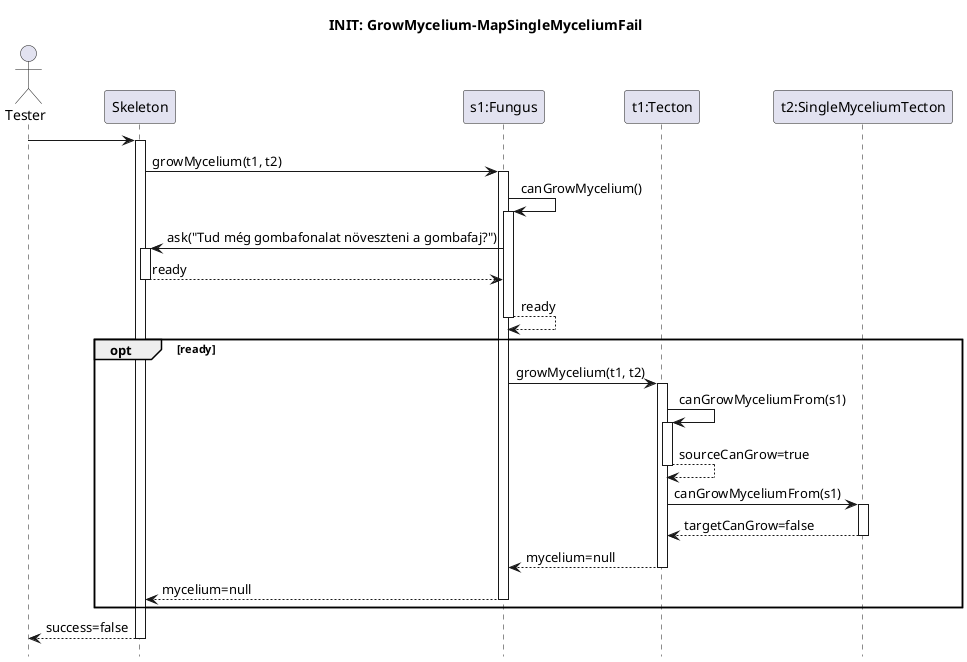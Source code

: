 @startuml grow-mycelium-success
hide footbox

title INIT: GrowMycelium-MapSingleMyceliumFail

actor Tester
participant Skeleton
participant "s1:Fungus" as species
participant "t1:Tecton" as source
participant "t2:SingleMyceliumTecton" as target

Tester -> Skeleton
activate Skeleton

Skeleton -> species : growMycelium(t1, t2)
activate species

species -> species : canGrowMycelium()
activate species

Skeleton <- species : ask("Tud még gombafonalat növeszteni a gombafaj?")
activate Skeleton
return ready

return ready

opt ready

    species -> source : growMycelium(t1, t2)
    activate source
        source -> source : canGrowMyceliumFrom(s1)
        activate source
        return sourceCanGrow=true

        source -> target : canGrowMyceliumFrom(s1)
        activate target
        return targetCanGrow=false

        return mycelium=null

    return mycelium=null
end
return success=false

@enduml